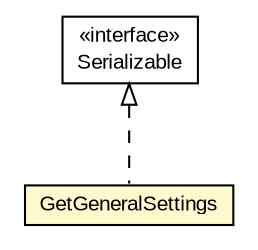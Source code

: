 #!/usr/local/bin/dot
#
# Class diagram 
# Generated by UMLGraph version R5_6-24-gf6e263 (http://www.umlgraph.org/)
#

digraph G {
	edge [fontname="arial",fontsize=10,labelfontname="arial",labelfontsize=10];
	node [fontname="arial",fontsize=10,shape=plaintext];
	nodesep=0.25;
	ranksep=0.5;
	// org.miloss.fgsms.services.interfaces.policyconfiguration.GetGeneralSettings
	c477030 [label=<<table title="org.miloss.fgsms.services.interfaces.policyconfiguration.GetGeneralSettings" border="0" cellborder="1" cellspacing="0" cellpadding="2" port="p" bgcolor="lemonChiffon" href="./GetGeneralSettings.html">
		<tr><td><table border="0" cellspacing="0" cellpadding="1">
<tr><td align="center" balign="center"> GetGeneralSettings </td></tr>
		</table></td></tr>
		</table>>, URL="./GetGeneralSettings.html", fontname="arial", fontcolor="black", fontsize=10.0];
	//org.miloss.fgsms.services.interfaces.policyconfiguration.GetGeneralSettings implements java.io.Serializable
	c477637:p -> c477030:p [dir=back,arrowtail=empty,style=dashed];
	// java.io.Serializable
	c477637 [label=<<table title="java.io.Serializable" border="0" cellborder="1" cellspacing="0" cellpadding="2" port="p" href="http://java.sun.com/j2se/1.4.2/docs/api/java/io/Serializable.html">
		<tr><td><table border="0" cellspacing="0" cellpadding="1">
<tr><td align="center" balign="center"> &#171;interface&#187; </td></tr>
<tr><td align="center" balign="center"> Serializable </td></tr>
		</table></td></tr>
		</table>>, URL="http://java.sun.com/j2se/1.4.2/docs/api/java/io/Serializable.html", fontname="arial", fontcolor="black", fontsize=10.0];
}

